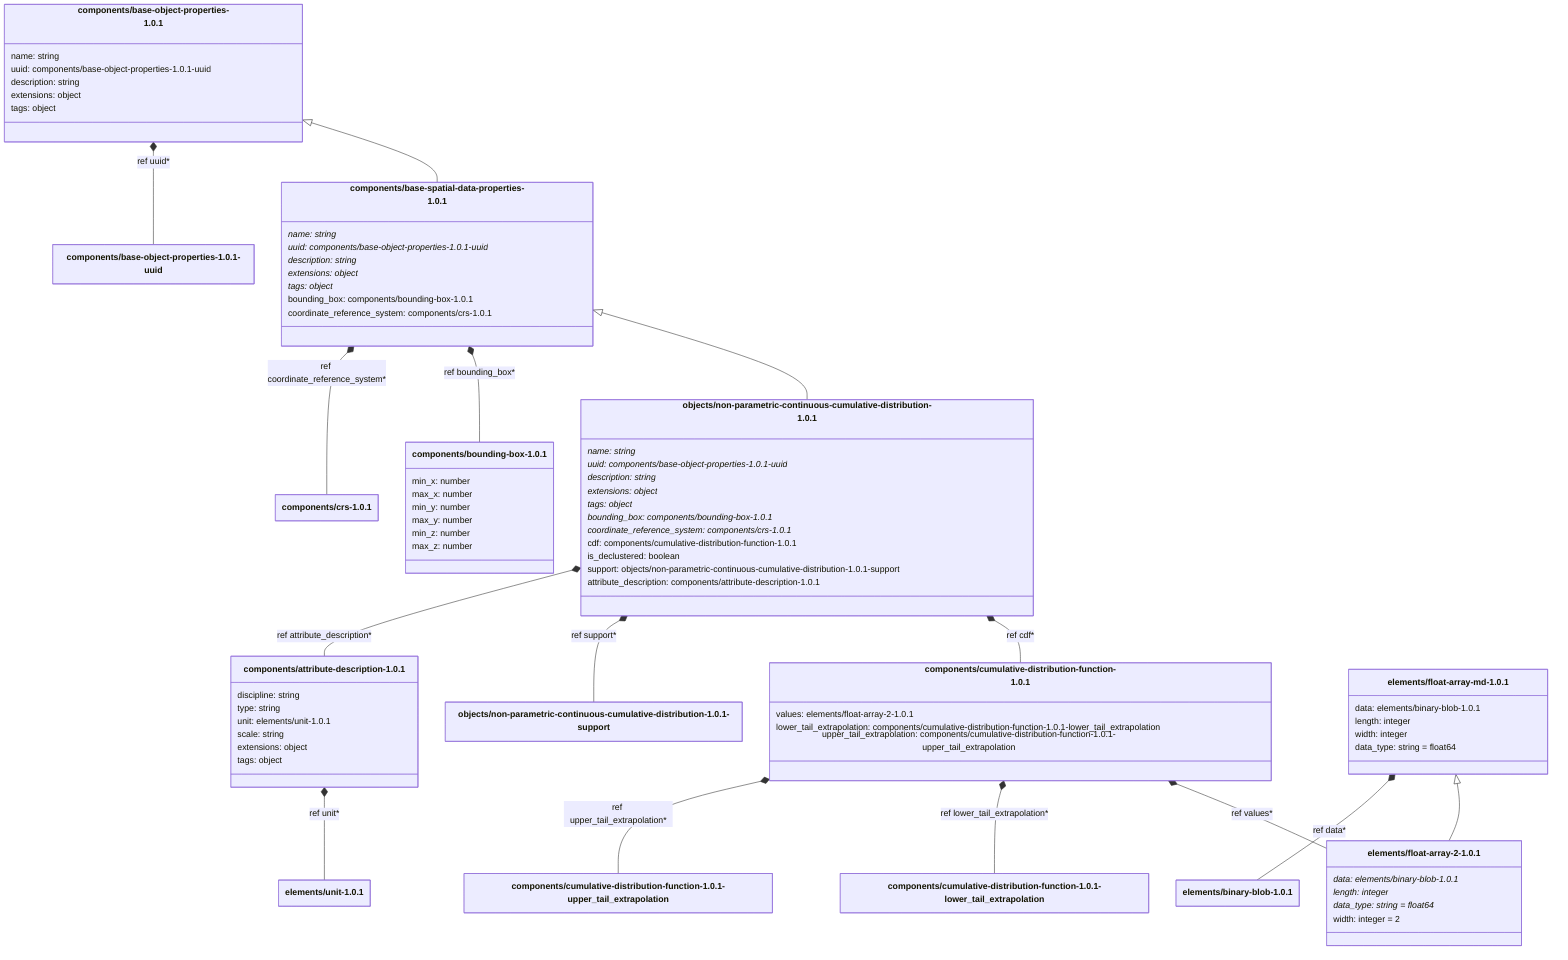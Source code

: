 ---
config:
    class:
        hideEmptyMembersBox: true
---

classDiagram
    class `components/base-object-properties-1.0.1`:::schemaComponent {
        name: string
        uuid: components/base-object-properties-1.0.1-uuid
        description: string
        extensions: object
        tags: object
    }
    class `components/base-spatial-data-properties-1.0.1`:::schemaComponent {
        name: string*
        uuid: components/base-object-properties-1.0.1-uuid*
        description: string*
        extensions: object*
        tags: object*
        bounding_box: components/bounding-box-1.0.1
        coordinate_reference_system: components/crs-1.0.1
    }
    `components/base-object-properties-1.0.1` <|-- `components/base-spatial-data-properties-1.0.1`
    class `objects/non-parametric-continuous-cumulative-distribution-1.0.1`:::schemaObject {
        name: string*
        uuid: components/base-object-properties-1.0.1-uuid*
        description: string*
        extensions: object*
        tags: object*
        bounding_box: components/bounding-box-1.0.1*
        coordinate_reference_system: components/crs-1.0.1*
        cdf: components/cumulative-distribution-function-1.0.1
        is_declustered: boolean
        support: objects/non-parametric-continuous-cumulative-distribution-1.0.1-support
        attribute_description: components/attribute-description-1.0.1
    }
    `components/base-spatial-data-properties-1.0.1` <|-- `objects/non-parametric-continuous-cumulative-distribution-1.0.1`
    `components/base-object-properties-1.0.1` *-- `components/base-object-properties-1.0.1-uuid` : ref uuid*
    `components/base-spatial-data-properties-1.0.1` *-- `components/bounding-box-1.0.1` : ref bounding_box*
    `components/base-spatial-data-properties-1.0.1` *-- `components/crs-1.0.1` : ref coordinate_reference_system*
    `objects/non-parametric-continuous-cumulative-distribution-1.0.1` *-- `components/cumulative-distribution-function-1.0.1` : ref cdf*
    `objects/non-parametric-continuous-cumulative-distribution-1.0.1` *-- `objects/non-parametric-continuous-cumulative-distribution-1.0.1-support` : ref support*
    `objects/non-parametric-continuous-cumulative-distribution-1.0.1` *-- `components/attribute-description-1.0.1` : ref attribute_description*
    class `components/base-object-properties-1.0.1-uuid`:::schemaImplicit {
    }
    class `components/attribute-description-1.0.1`:::schemaComponent {
        discipline: string
        type: string
        unit: elements/unit-1.0.1
        scale: string
        extensions: object
        tags: object
    }
    `components/attribute-description-1.0.1` *-- `elements/unit-1.0.1` : ref unit*
    class `elements/unit-1.0.1`:::schemaElement {
    }
    class `objects/non-parametric-continuous-cumulative-distribution-1.0.1-support`:::schemaImplicit {
    }
    class `components/cumulative-distribution-function-1.0.1`:::schemaComponent {
        values: elements/float-array-2-1.0.1
        lower_tail_extrapolation: components/cumulative-distribution-function-1.0.1-lower_tail_extrapolation
        upper_tail_extrapolation: components/cumulative-distribution-function-1.0.1-upper_tail_extrapolation
    }
    `components/cumulative-distribution-function-1.0.1` *-- `elements/float-array-2-1.0.1` : ref values*
    `components/cumulative-distribution-function-1.0.1` *-- `components/cumulative-distribution-function-1.0.1-lower_tail_extrapolation` : ref lower_tail_extrapolation*
    `components/cumulative-distribution-function-1.0.1` *-- `components/cumulative-distribution-function-1.0.1-upper_tail_extrapolation` : ref upper_tail_extrapolation*
    class `elements/float-array-md-1.0.1`:::schemaElement {
        data: elements/binary-blob-1.0.1
        length: integer
        width: integer
        data_type: string = float64
    }
    class `elements/float-array-2-1.0.1`:::schemaElement {
        data: elements/binary-blob-1.0.1*
        length: integer*
        data_type: string = float64*
        width: integer = 2
    }
    `elements/float-array-md-1.0.1` <|-- `elements/float-array-2-1.0.1`
    `elements/float-array-md-1.0.1` *-- `elements/binary-blob-1.0.1` : ref data*
    class `elements/binary-blob-1.0.1`:::schemaElement {
    }
    class `components/cumulative-distribution-function-1.0.1-lower_tail_extrapolation`:::schemaImplicit {
    }
    class `components/cumulative-distribution-function-1.0.1-upper_tail_extrapolation`:::schemaImplicit {
    }
    class `components/bounding-box-1.0.1`:::schemaComponent {
        min_x: number
        max_x: number
        min_y: number
        max_y: number
        min_z: number
        max_z: number
    }
    class `components/crs-1.0.1`:::schemaComponent {
    }